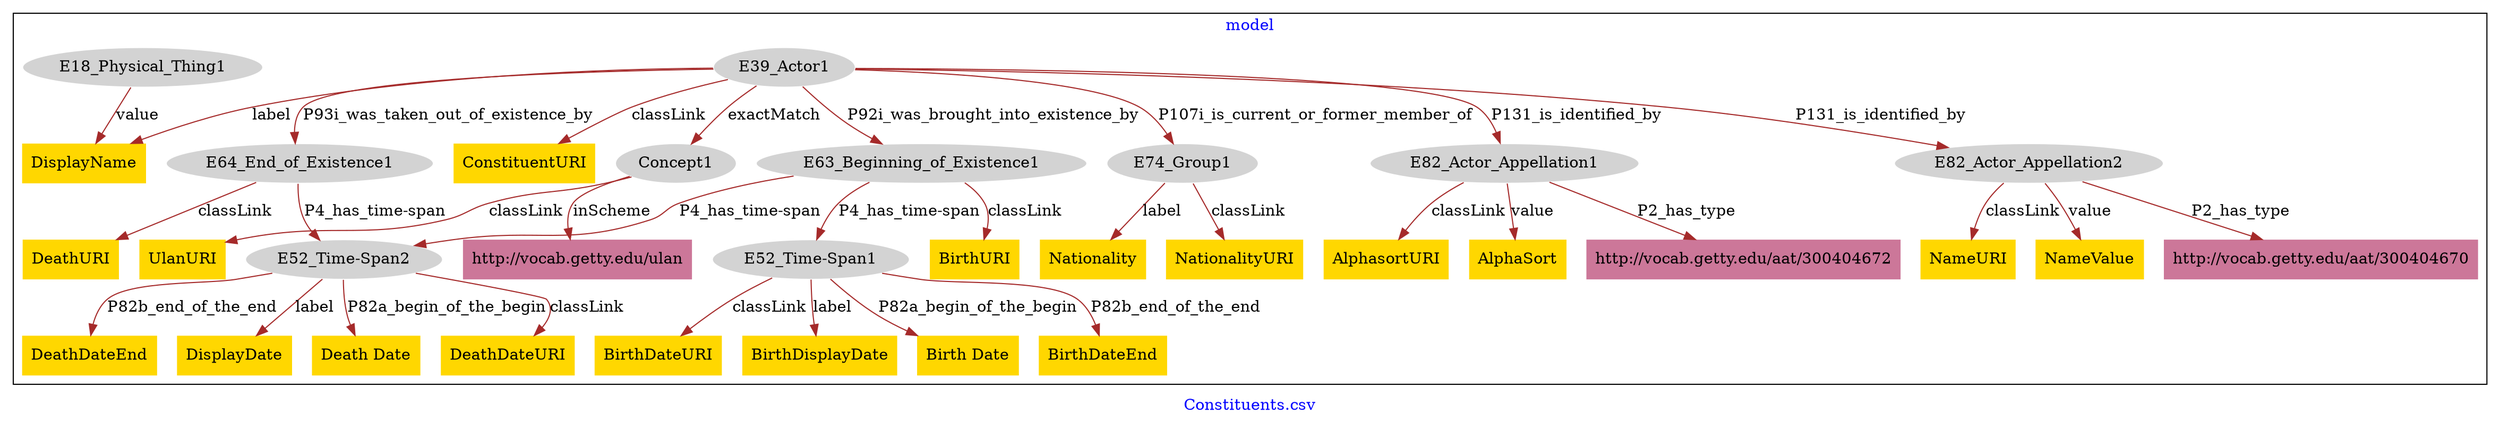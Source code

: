 digraph n0 {
fontcolor="blue"
remincross="true"
label="Constituents.csv"
subgraph cluster {
label="model"
n2[style="filled",color="white",fillcolor="lightgray",label="E74_Group1"];
n3[shape="plaintext",style="filled",fillcolor="gold",label="Nationality"];
n4[style="filled",color="white",fillcolor="lightgray",label="E52_Time-Span2"];
n5[shape="plaintext",style="filled",fillcolor="gold",label="DeathDateEnd"];
n6[style="filled",color="white",fillcolor="lightgray",label="E82_Actor_Appellation1"];
n7[shape="plaintext",style="filled",fillcolor="#CC7799",label="http://vocab.getty.edu/aat/300404672"];
n8[style="filled",color="white",fillcolor="lightgray",label="E39_Actor1"];
n9[style="filled",color="white",fillcolor="lightgray",label="E64_End_of_Existence1"];
n10[style="filled",color="white",fillcolor="lightgray",label="E82_Actor_Appellation2"];
n11[shape="plaintext",style="filled",fillcolor="gold",label="ConstituentURI"];
n12[shape="plaintext",style="filled",fillcolor="gold",label="DisplayDate"];
n13[style="filled",color="white",fillcolor="lightgray",label="Concept1"];
n14[style="filled",color="white",fillcolor="lightgray",label="E63_Beginning_of_Existence1"];
n15[style="filled",color="white",fillcolor="lightgray",label="E52_Time-Span1"];
n16[shape="plaintext",style="filled",fillcolor="gold",label="BirthDateURI"];
n17[shape="plaintext",style="filled",fillcolor="#CC7799",label="http://vocab.getty.edu/aat/300404670"];
n18[shape="plaintext",style="filled",fillcolor="gold",label="Death Date"];
n19[shape="plaintext",style="filled",fillcolor="gold",label="DeathURI"];
n20[shape="plaintext",style="filled",fillcolor="gold",label="AlphasortURI"];
n21[shape="plaintext",style="filled",fillcolor="gold",label="BirthDisplayDate"];
n22[shape="plaintext",style="filled",fillcolor="gold",label="NationalityURI"];
n23[shape="plaintext",style="filled",fillcolor="gold",label="AlphaSort"];
n24[shape="plaintext",style="filled",fillcolor="gold",label="Birth Date"];
n25[shape="plaintext",style="filled",fillcolor="gold",label="BirthURI"];
n26[shape="plaintext",style="filled",fillcolor="gold",label="NameURI"];
n27[shape="plaintext",style="filled",fillcolor="gold",label="DeathDateURI"];
n28[shape="plaintext",style="filled",fillcolor="gold",label="DisplayName"];
n29[shape="plaintext",style="filled",fillcolor="gold",label="BirthDateEnd"];
n30[shape="plaintext",style="filled",fillcolor="gold",label="UlanURI"];
n31[shape="plaintext",style="filled",fillcolor="#CC7799",label="http://vocab.getty.edu/ulan"];
n32[style="filled",color="white",fillcolor="lightgray",label="E18_Physical_Thing1"];
n33[shape="plaintext",style="filled",fillcolor="gold",label="NameValue"];
}
n2 -> n3[color="brown",fontcolor="black",label="label"]
n4 -> n5[color="brown",fontcolor="black",label="P82b_end_of_the_end"]
n6 -> n7[color="brown",fontcolor="black",label="P2_has_type"]
n8 -> n9[color="brown",fontcolor="black",label="P93i_was_taken_out_of_existence_by"]
n8 -> n10[color="brown",fontcolor="black",label="P131_is_identified_by"]
n8 -> n11[color="brown",fontcolor="black",label="classLink"]
n8 -> n6[color="brown",fontcolor="black",label="P131_is_identified_by"]
n4 -> n12[color="brown",fontcolor="black",label="label"]
n8 -> n13[color="brown",fontcolor="black",label="exactMatch"]
n14 -> n15[color="brown",fontcolor="black",label="P4_has_time-span"]
n15 -> n16[color="brown",fontcolor="black",label="classLink"]
n10 -> n17[color="brown",fontcolor="black",label="P2_has_type"]
n14 -> n4[color="brown",fontcolor="black",label="P4_has_time-span"]
n4 -> n18[color="brown",fontcolor="black",label="P82a_begin_of_the_begin"]
n9 -> n19[color="brown",fontcolor="black",label="classLink"]
n6 -> n20[color="brown",fontcolor="black",label="classLink"]
n15 -> n21[color="brown",fontcolor="black",label="label"]
n2 -> n22[color="brown",fontcolor="black",label="classLink"]
n6 -> n23[color="brown",fontcolor="black",label="value"]
n15 -> n24[color="brown",fontcolor="black",label="P82a_begin_of_the_begin"]
n14 -> n25[color="brown",fontcolor="black",label="classLink"]
n10 -> n26[color="brown",fontcolor="black",label="classLink"]
n8 -> n14[color="brown",fontcolor="black",label="P92i_was_brought_into_existence_by"]
n4 -> n27[color="brown",fontcolor="black",label="classLink"]
n8 -> n28[color="brown",fontcolor="black",label="label"]
n15 -> n29[color="brown",fontcolor="black",label="P82b_end_of_the_end"]
n13 -> n30[color="brown",fontcolor="black",label="classLink"]
n8 -> n2[color="brown",fontcolor="black",label="P107i_is_current_or_former_member_of"]
n13 -> n31[color="brown",fontcolor="black",label="inScheme"]
n32 -> n28[color="brown",fontcolor="black",label="value"]
n9 -> n4[color="brown",fontcolor="black",label="P4_has_time-span"]
n10 -> n33[color="brown",fontcolor="black",label="value"]
}

